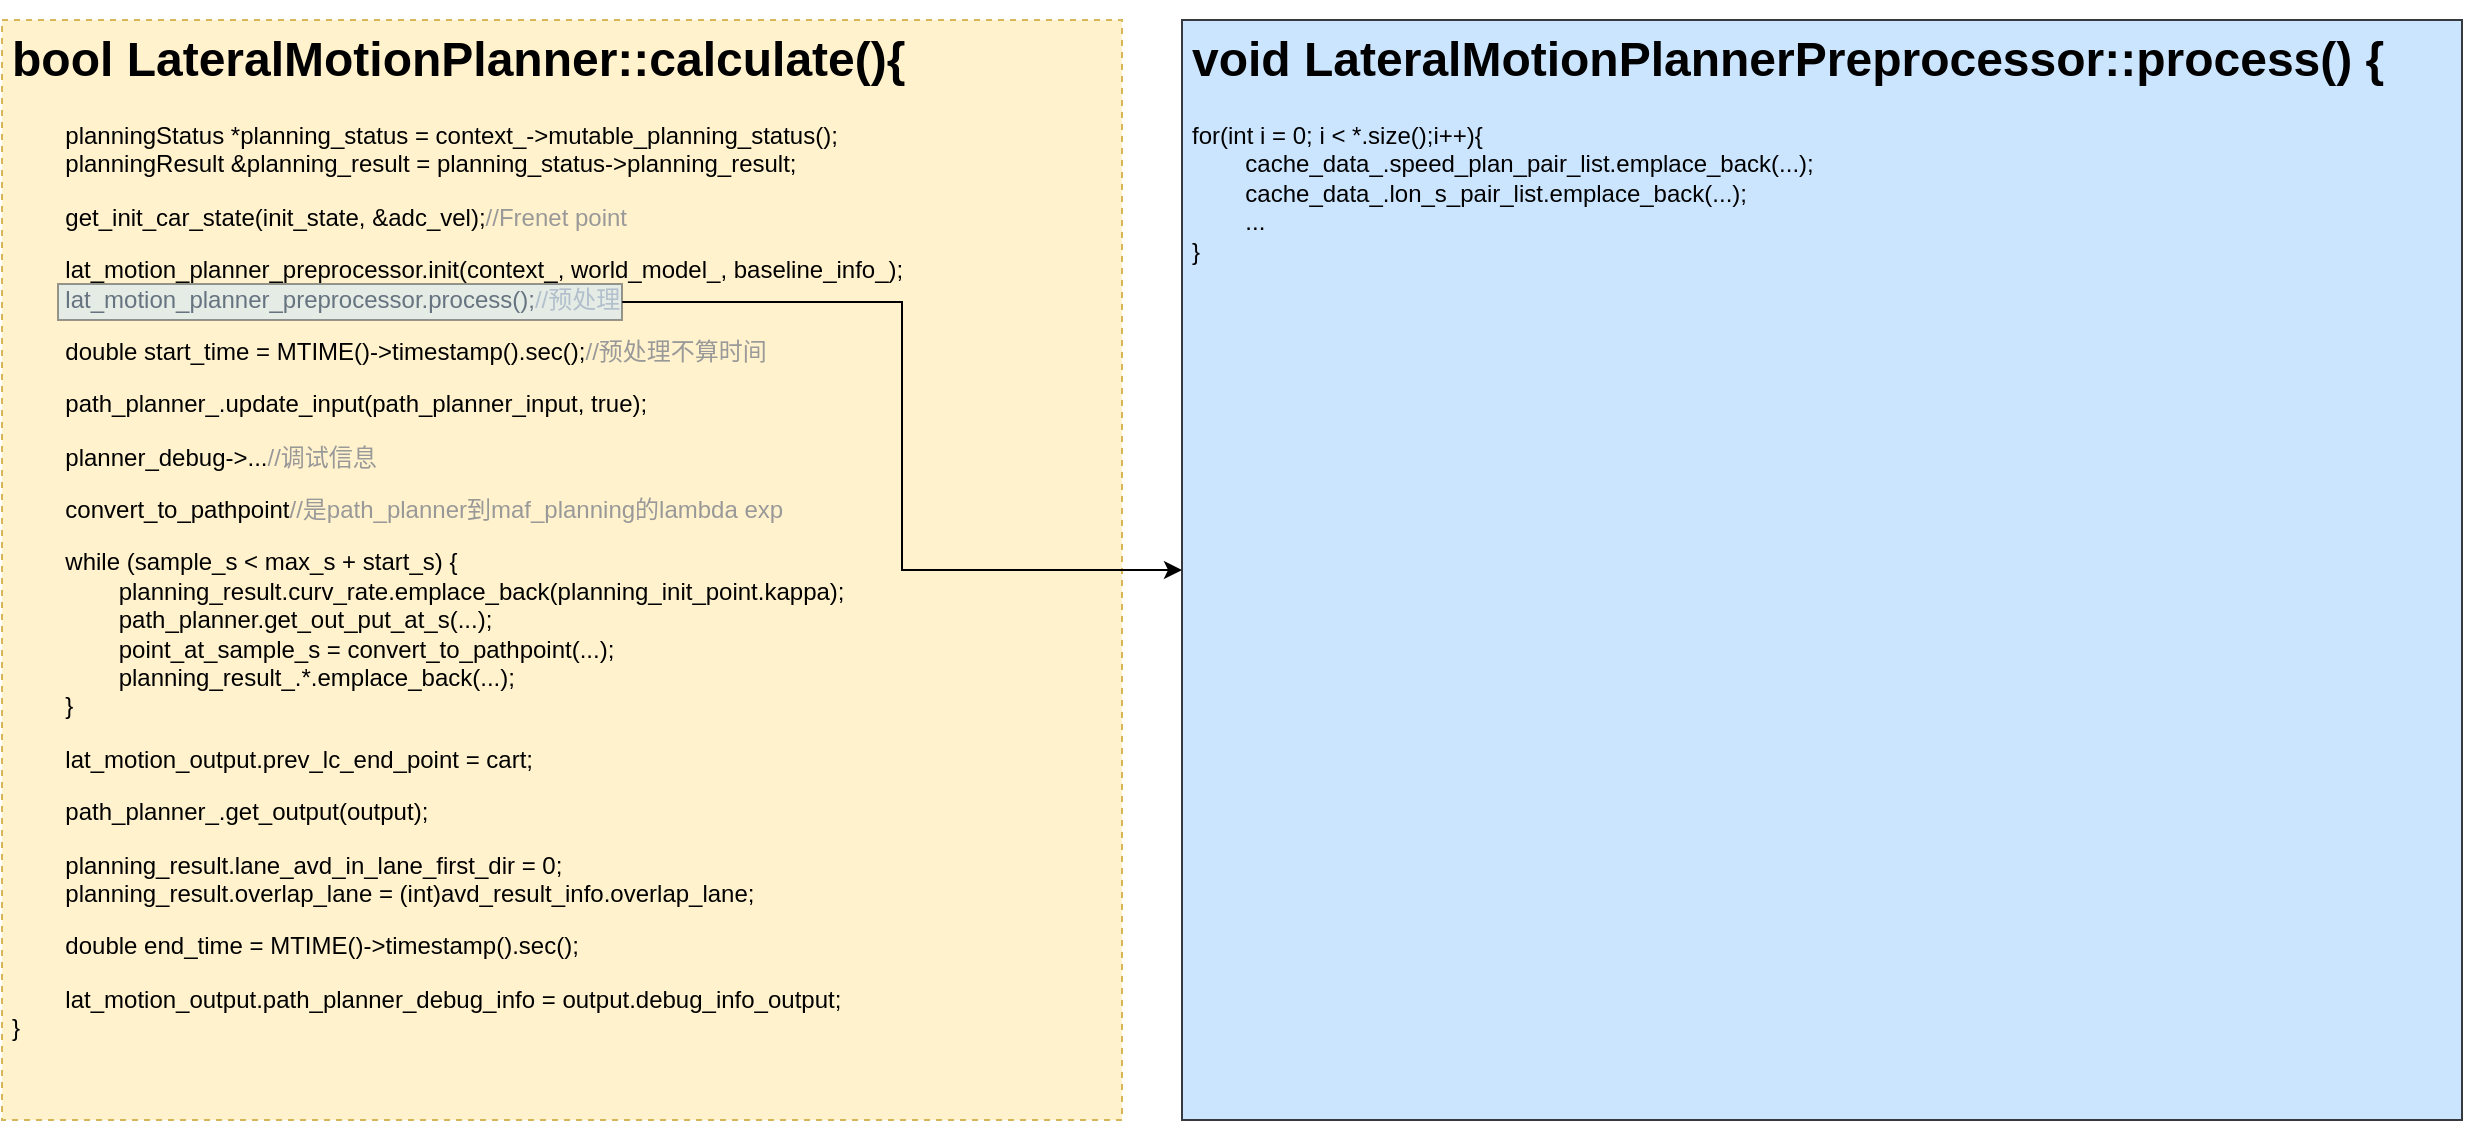 <mxfile version="20.7.4" type="device"><diagram id="VFU5Fg75EYY_CQWJWUYf" name="第 1 页"><mxGraphModel dx="1478" dy="970" grid="1" gridSize="10" guides="1" tooltips="1" connect="1" arrows="1" fold="1" page="1" pageScale="1" pageWidth="850" pageHeight="1100" math="0" shadow="0"><root><mxCell id="0"/><mxCell id="1" parent="0"/><mxCell id="JVV9V5Jnbsp1k0MaVQ23-9" value="&lt;h1&gt;bool LateralMotionPlanner::calculate(){&lt;/h1&gt;&lt;p&gt;&lt;span style=&quot;white-space: pre;&quot;&gt;&#9;&lt;/span&gt;planningStatus *planning_status = context_-&amp;gt;mutable_planning_status();&lt;br&gt;&lt;span style=&quot;white-space: pre;&quot;&gt;&#9;&lt;/span&gt;planningResult &amp;amp;planning_result = planning_status-&amp;gt;planning_result;&lt;/p&gt;&lt;p&gt;&lt;span style=&quot;white-space: pre;&quot;&gt;&#9;&lt;/span&gt;get_init_car_state(init_state, &amp;amp;adc_vel);&lt;font color=&quot;#999999&quot;&gt;//Frenet point&lt;/font&gt;&lt;/p&gt;&lt;p&gt;&lt;span style=&quot;background-color: initial;&quot;&gt;&lt;span style=&quot;white-space: pre;&quot;&gt;&#9;&lt;/span&gt;lat_motion_planner_preprocessor.init(context_, world_model_, baseline_info_);&lt;br&gt;&lt;/span&gt;&lt;span style=&quot;background-color: initial;&quot;&gt;&lt;span style=&quot;white-space: pre;&quot;&gt;&#9;&lt;/span&gt;lat_motion_planner_preprocessor.process();&lt;font color=&quot;#999999&quot;&gt;//预处理&lt;/font&gt;&lt;/span&gt;&lt;/p&gt;&lt;p&gt;&lt;span style=&quot;white-space: pre;&quot;&gt;&#9;&lt;/span&gt;double start_time = MTIME()-&amp;gt;timestamp().sec();&lt;font color=&quot;#999999&quot;&gt;//预处理不算时间&lt;/font&gt;&lt;br&gt;&lt;/p&gt;&lt;p&gt;&lt;span style=&quot;background-color: initial;&quot;&gt;&lt;span style=&quot;white-space: pre;&quot;&gt;&#9;&lt;/span&gt;path_planner_.update_input(path_planner_input, true);&lt;br&gt;&lt;/span&gt;&lt;/p&gt;&lt;p&gt;&lt;span style=&quot;background-color: initial;&quot;&gt;&lt;span style=&quot;white-space: pre;&quot;&gt;&#9;&lt;/span&gt;planner_debug-&amp;gt;...&lt;font color=&quot;#999999&quot;&gt;//调试信息&lt;/font&gt;&lt;br&gt;&lt;/span&gt;&lt;/p&gt;&lt;p&gt;&lt;span style=&quot;background-color: initial;&quot;&gt;&lt;span style=&quot;white-space: pre;&quot;&gt;&#9;&lt;/span&gt;convert_to_pathpoint&lt;font color=&quot;#999999&quot;&gt;//是path_planner到maf_planning的lambda exp&lt;br&gt;&lt;/font&gt;&lt;/span&gt;&lt;/p&gt;&lt;p&gt;&lt;span style=&quot;background-color: initial;&quot;&gt;&lt;span style=&quot;white-space: pre;&quot;&gt;&#9;&lt;/span&gt;while (sample_s &amp;lt; max_s + start_s) {&lt;br&gt;&lt;/span&gt;&lt;span style=&quot;background-color: initial;&quot;&gt;&lt;span style=&quot;&quot;&gt;&#9;&lt;/span&gt;&lt;span style=&quot;white-space: pre;&quot;&gt;&lt;span style=&quot;white-space: pre;&quot;&gt;&#9;&lt;/span&gt;&#9;&lt;/span&gt;planning_result.curv_rate.emplace_back(planning_init_point.kappa);&lt;br&gt;&lt;span style=&quot;&quot;&gt;&#9;&lt;/span&gt;&lt;span style=&quot;white-space: pre;&quot;&gt;&lt;span style=&quot;white-space: pre;&quot;&gt;&#9;&lt;/span&gt;&#9;&lt;/span&gt;path_planner.get_out_put_at_s(...);&lt;br&gt;&lt;span style=&quot;&quot;&gt;&#9;&lt;/span&gt;&lt;span style=&quot;white-space: pre;&quot;&gt;&lt;span style=&quot;white-space: pre;&quot;&gt;&#9;&lt;/span&gt;&#9;&lt;/span&gt;point_at_sample_s = convert_to_pathpoint(...);&lt;br&gt;&lt;span style=&quot;&quot;&gt;&#9;&lt;/span&gt;&lt;span style=&quot;white-space: pre;&quot;&gt;&lt;span style=&quot;white-space: pre;&quot;&gt;&#9;&lt;/span&gt;&#9;&lt;/span&gt;planning_result_.*.emplace_back(...);&lt;br&gt;&lt;/span&gt;&lt;span style=&quot;background-color: initial;&quot;&gt;&lt;span style=&quot;white-space: pre;&quot;&gt;&#9;&lt;/span&gt;}&lt;/span&gt;&lt;/p&gt;&lt;p&gt;&lt;span style=&quot;background-color: initial;&quot;&gt;&lt;span style=&quot;white-space: pre;&quot;&gt;&#9;&lt;/span&gt;lat_motion_output.prev_lc_end_point = cart;&lt;br&gt;&lt;/span&gt;&lt;/p&gt;&lt;p&gt;&lt;span style=&quot;background-color: initial;&quot;&gt;&lt;span style=&quot;white-space: pre;&quot;&gt;&#9;&lt;/span&gt;path_planner_.get_output(output);&lt;br&gt;&lt;/span&gt;&lt;/p&gt;&lt;p&gt;&lt;span style=&quot;background-color: initial;&quot;&gt;&lt;span style=&quot;white-space: pre;&quot;&gt;&#9;&lt;/span&gt;planning_result.lane_avd_in_lane_first_dir = 0;&lt;br&gt;&lt;span style=&quot;white-space: pre;&quot;&gt;&#9;&lt;/span&gt;planning_result.overlap_lane = (int)avd_result_info.overlap_lane;&lt;br&gt;&lt;/span&gt;&lt;/p&gt;&lt;p&gt;&lt;span style=&quot;white-space: pre;&quot;&gt;&#9;&lt;/span&gt;double end_time = MTIME()-&amp;gt;timestamp().sec();&lt;/p&gt;&lt;p&gt;&lt;span style=&quot;white-space: pre;&quot;&gt;&#9;&lt;/span&gt;lat_motion_output.path_planner_debug_info = output.debug_info_output;&lt;br&gt;}&lt;/p&gt;" style="text;html=1;strokeColor=#d6b656;fillColor=#fff2cc;spacing=5;spacingTop=-20;whiteSpace=wrap;overflow=hidden;rounded=0;fillStyle=auto;dashed=1;" vertex="1" parent="1"><mxGeometry x="70" y="190" width="560" height="550" as="geometry"/></mxCell><mxCell id="JVV9V5Jnbsp1k0MaVQ23-10" value="&lt;h1&gt;void LateralMotionPlannerPreprocessor::process() {&lt;/h1&gt;&lt;p&gt;&lt;span style=&quot;&quot;&gt;&#9;&lt;/span&gt;for(int i = 0; i &amp;lt; *.size();i++){&lt;br&gt;&lt;span style=&quot;background-color: initial;&quot;&gt;&lt;span style=&quot;&quot;&gt;&#9;&lt;/span&gt;&lt;span style=&quot;white-space: pre;&quot;&gt;&#9;&lt;/span&gt;cache_data_.speed_plan_pair_list.emplace_back(...);&lt;br&gt;&lt;span style=&quot;white-space: pre;&quot;&gt;&#9;&lt;/span&gt;cache_data_.lon_s_pair_list.emplace_back(...);&lt;br&gt;&lt;span style=&quot;white-space: pre;&quot;&gt;&#9;&lt;/span&gt;...&lt;br&gt;}&lt;/span&gt;&lt;br&gt;&lt;/p&gt;" style="text;html=1;strokeColor=#36393d;fillColor=#cce5ff;spacing=5;spacingTop=-20;whiteSpace=wrap;overflow=hidden;rounded=0;fillStyle=auto;" vertex="1" parent="1"><mxGeometry x="660" y="190" width="640" height="550" as="geometry"/></mxCell><mxCell id="JVV9V5Jnbsp1k0MaVQ23-17" style="edgeStyle=orthogonalEdgeStyle;rounded=0;orthogonalLoop=1;jettySize=auto;html=1;exitX=1;exitY=0.5;exitDx=0;exitDy=0;fontColor=#000000;" edge="1" parent="1" source="JVV9V5Jnbsp1k0MaVQ23-15" target="JVV9V5Jnbsp1k0MaVQ23-10"><mxGeometry relative="1" as="geometry"/></mxCell><mxCell id="JVV9V5Jnbsp1k0MaVQ23-15" value="" style="rounded=0;whiteSpace=wrap;html=1;labelBackgroundColor=none;fillStyle=auto;fillColor=#cce5ff;strokeWidth=1;strokeColor=#36393d;opacity=50;" vertex="1" parent="1"><mxGeometry x="98" y="322" width="282" height="18" as="geometry"/></mxCell></root></mxGraphModel></diagram></mxfile>